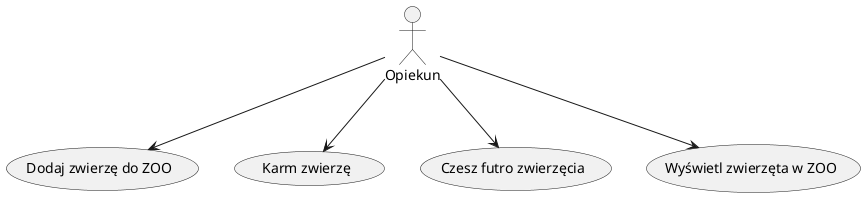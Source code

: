 @startuml

actor Opiekun

Opiekun --> (Dodaj zwierzę do ZOO)
Opiekun --> (Karm zwierzę)
Opiekun --> (Czesz futro zwierzęcia)
Opiekun --> (Wyświetl zwierzęta w ZOO)

@enduml 